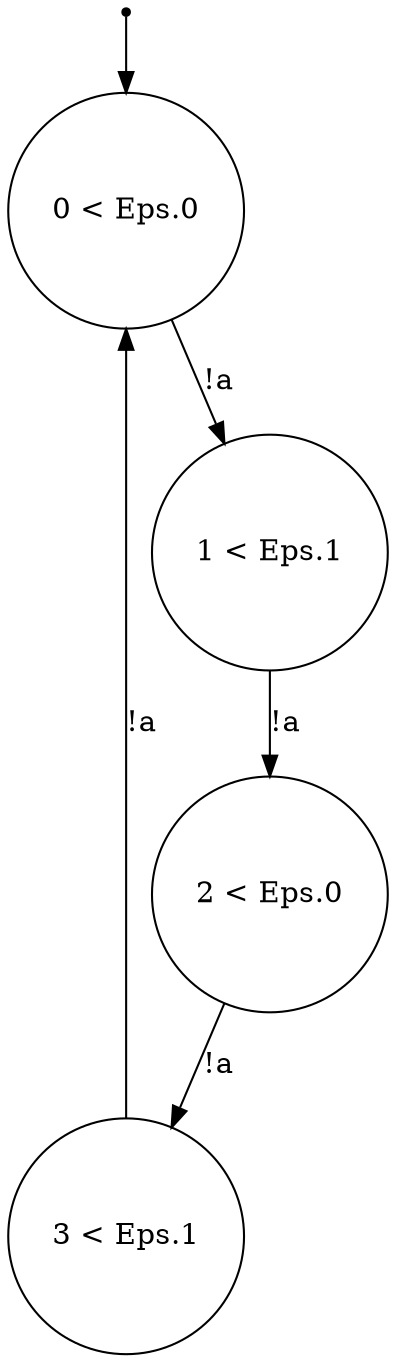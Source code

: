 digraph {
 node [shape=point] ENTRY
 node [shape=circle]
3 [label="3 < Eps.1
"]
2 [label="2 < Eps.0
"]
1 [label="1 < Eps.1
"]
0 [label="0 < Eps.0
"]
ENTRY -> 0
3 -> 0 [label="!a"]
2 -> 3 [label="!a"]
1 -> 2 [label="!a"]
0 -> 1 [label="!a"]

}